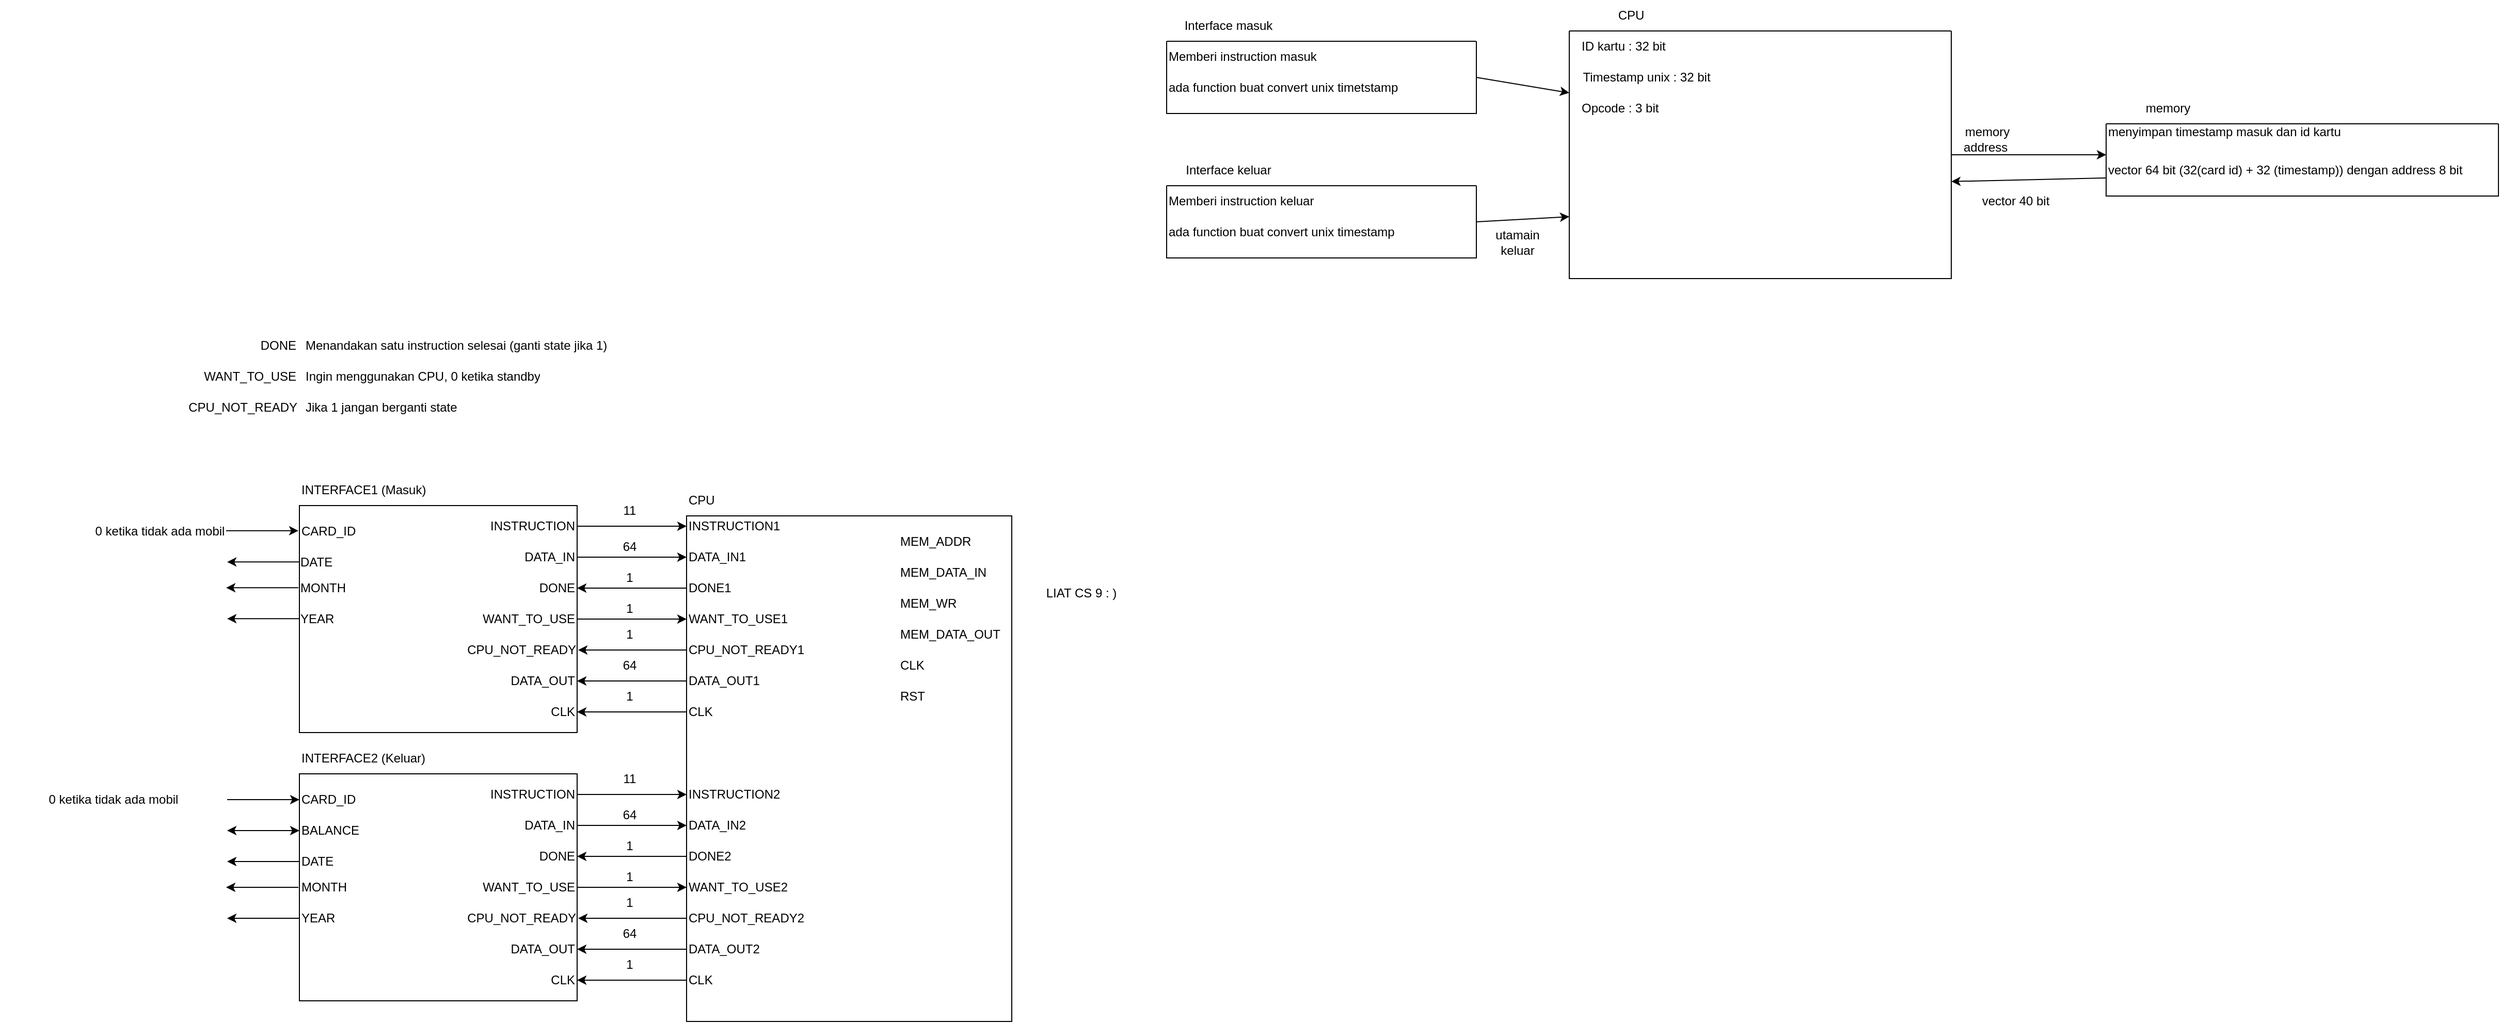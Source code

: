 <mxfile version="22.1.11" type="google">
  <diagram name="Page-1" id="1WDqgXkMvDE3ou7cJ84F">
    <mxGraphModel grid="1" page="1" gridSize="10" guides="1" tooltips="1" connect="1" arrows="1" fold="1" pageScale="1" pageWidth="850" pageHeight="1100" math="0" shadow="0">
      <root>
        <mxCell id="0" />
        <mxCell id="1" parent="0" />
        <mxCell id="geZDU8rb3LCOGiETENGQ-1" value="ID kartu : 32 bit" style="text;html=1;strokeColor=none;fillColor=none;align=left;verticalAlign=middle;whiteSpace=wrap;rounded=0;" vertex="1" parent="1">
          <mxGeometry x="860" y="30" width="100" height="30" as="geometry" />
        </mxCell>
        <mxCell id="geZDU8rb3LCOGiETENGQ-3" value="Timestamp unix : 32 bit" style="text;html=1;strokeColor=none;fillColor=none;align=center;verticalAlign=middle;whiteSpace=wrap;rounded=0;" vertex="1" parent="1">
          <mxGeometry x="860" y="60" width="130" height="30" as="geometry" />
        </mxCell>
        <mxCell id="geZDU8rb3LCOGiETENGQ-4" value="Opcode : 3 bit" style="text;html=1;strokeColor=none;fillColor=none;align=left;verticalAlign=middle;whiteSpace=wrap;rounded=0;" vertex="1" parent="1">
          <mxGeometry x="860" y="90" width="130" height="30" as="geometry" />
        </mxCell>
        <mxCell id="geZDU8rb3LCOGiETENGQ-9" value="" style="swimlane;startSize=0;" vertex="1" parent="1">
          <mxGeometry x="850" y="30" width="370" height="240" as="geometry" />
        </mxCell>
        <mxCell id="geZDU8rb3LCOGiETENGQ-11" value="CPU" style="text;html=1;strokeColor=none;fillColor=none;align=center;verticalAlign=middle;whiteSpace=wrap;rounded=0;" vertex="1" parent="1">
          <mxGeometry x="850" width="120" height="30" as="geometry" />
        </mxCell>
        <mxCell id="geZDU8rb3LCOGiETENGQ-16" value="" style="swimlane;startSize=0;" vertex="1" parent="1">
          <mxGeometry x="1370" y="120" width="380" height="70" as="geometry" />
        </mxCell>
        <mxCell id="geZDU8rb3LCOGiETENGQ-18" value="menyimpan timestamp masuk dan id kartu&lt;br&gt;&amp;nbsp;" style="text;html=1;strokeColor=none;fillColor=none;align=left;verticalAlign=middle;whiteSpace=wrap;rounded=0;" vertex="1" parent="geZDU8rb3LCOGiETENGQ-16">
          <mxGeometry width="275" height="30" as="geometry" />
        </mxCell>
        <mxCell id="geZDU8rb3LCOGiETENGQ-19" value="vector 64 bit (32(card id) + 32 (timestamp)) dengan address 8 bit" style="text;html=1;strokeColor=none;fillColor=none;align=left;verticalAlign=middle;whiteSpace=wrap;rounded=0;" vertex="1" parent="geZDU8rb3LCOGiETENGQ-16">
          <mxGeometry y="30" width="360" height="30" as="geometry" />
        </mxCell>
        <mxCell id="geZDU8rb3LCOGiETENGQ-17" value="memory" style="text;html=1;strokeColor=none;fillColor=none;align=center;verticalAlign=middle;whiteSpace=wrap;rounded=0;" vertex="1" parent="1">
          <mxGeometry x="1370" y="90" width="120" height="30" as="geometry" />
        </mxCell>
        <mxCell id="geZDU8rb3LCOGiETENGQ-20" value="" style="swimlane;startSize=0;" vertex="1" parent="1">
          <mxGeometry x="460" y="40" width="300" height="70" as="geometry" />
        </mxCell>
        <mxCell id="geZDU8rb3LCOGiETENGQ-21" value="Memberi instruction masuk" style="text;html=1;strokeColor=none;fillColor=none;align=left;verticalAlign=middle;whiteSpace=wrap;rounded=0;" vertex="1" parent="geZDU8rb3LCOGiETENGQ-20">
          <mxGeometry width="275" height="30" as="geometry" />
        </mxCell>
        <mxCell id="geZDU8rb3LCOGiETENGQ-22" value="ada function buat convert unix timetstamp" style="text;html=1;strokeColor=none;fillColor=none;align=left;verticalAlign=middle;whiteSpace=wrap;rounded=0;" vertex="1" parent="geZDU8rb3LCOGiETENGQ-20">
          <mxGeometry y="30" width="260" height="30" as="geometry" />
        </mxCell>
        <mxCell id="geZDU8rb3LCOGiETENGQ-23" value="Interface masuk" style="text;html=1;strokeColor=none;fillColor=none;align=center;verticalAlign=middle;whiteSpace=wrap;rounded=0;" vertex="1" parent="1">
          <mxGeometry x="460" y="10" width="120" height="30" as="geometry" />
        </mxCell>
        <mxCell id="geZDU8rb3LCOGiETENGQ-24" value="" style="swimlane;startSize=0;" vertex="1" parent="1">
          <mxGeometry x="460" y="180" width="300" height="70" as="geometry" />
        </mxCell>
        <mxCell id="geZDU8rb3LCOGiETENGQ-25" value="Memberi instruction keluar" style="text;html=1;strokeColor=none;fillColor=none;align=left;verticalAlign=middle;whiteSpace=wrap;rounded=0;" vertex="1" parent="geZDU8rb3LCOGiETENGQ-24">
          <mxGeometry width="275" height="30" as="geometry" />
        </mxCell>
        <mxCell id="geZDU8rb3LCOGiETENGQ-26" value="ada function buat convert unix timestamp" style="text;html=1;strokeColor=none;fillColor=none;align=left;verticalAlign=middle;whiteSpace=wrap;rounded=0;" vertex="1" parent="geZDU8rb3LCOGiETENGQ-24">
          <mxGeometry y="30" width="260" height="30" as="geometry" />
        </mxCell>
        <mxCell id="geZDU8rb3LCOGiETENGQ-27" value="Interface keluar" style="text;html=1;strokeColor=none;fillColor=none;align=center;verticalAlign=middle;whiteSpace=wrap;rounded=0;" vertex="1" parent="1">
          <mxGeometry x="460" y="150" width="120" height="30" as="geometry" />
        </mxCell>
        <mxCell id="wEV3beaxD2OYFlqm1hYh-1" value="" style="endArrow=classic;html=1;rounded=0;exitX=1;exitY=0.5;exitDx=0;exitDy=0;entryX=0;entryY=0.75;entryDx=0;entryDy=0;" edge="1" parent="1" source="geZDU8rb3LCOGiETENGQ-24" target="geZDU8rb3LCOGiETENGQ-9">
          <mxGeometry width="50" height="50" relative="1" as="geometry">
            <mxPoint x="920" y="300" as="sourcePoint" />
            <mxPoint x="970" y="250" as="targetPoint" />
          </mxGeometry>
        </mxCell>
        <mxCell id="wEV3beaxD2OYFlqm1hYh-2" value="" style="endArrow=classic;html=1;rounded=0;exitX=1;exitY=0.5;exitDx=0;exitDy=0;entryX=0;entryY=0.25;entryDx=0;entryDy=0;" edge="1" parent="1" source="geZDU8rb3LCOGiETENGQ-20" target="geZDU8rb3LCOGiETENGQ-9">
          <mxGeometry width="50" height="50" relative="1" as="geometry">
            <mxPoint x="920" y="280" as="sourcePoint" />
            <mxPoint x="970" y="230" as="targetPoint" />
          </mxGeometry>
        </mxCell>
        <mxCell id="wEV3beaxD2OYFlqm1hYh-3" value="utamain keluar" style="text;html=1;strokeColor=none;fillColor=none;align=center;verticalAlign=middle;whiteSpace=wrap;rounded=0;" vertex="1" parent="1">
          <mxGeometry x="770" y="220" width="60" height="30" as="geometry" />
        </mxCell>
        <mxCell id="wEV3beaxD2OYFlqm1hYh-4" value="" style="endArrow=classic;html=1;rounded=0;exitX=1;exitY=0.5;exitDx=0;exitDy=0;entryX=0;entryY=0;entryDx=0;entryDy=0;" edge="1" parent="1" source="geZDU8rb3LCOGiETENGQ-9" target="geZDU8rb3LCOGiETENGQ-19">
          <mxGeometry width="50" height="50" relative="1" as="geometry">
            <mxPoint x="1180" y="250" as="sourcePoint" />
            <mxPoint x="1230" y="200" as="targetPoint" />
          </mxGeometry>
        </mxCell>
        <mxCell id="wEV3beaxD2OYFlqm1hYh-5" value="memory address&amp;nbsp;" style="text;html=1;strokeColor=none;fillColor=none;align=center;verticalAlign=middle;whiteSpace=wrap;rounded=0;" vertex="1" parent="1">
          <mxGeometry x="1225" y="120" width="60" height="30" as="geometry" />
        </mxCell>
        <mxCell id="wEV3beaxD2OYFlqm1hYh-6" value="" style="endArrow=classic;html=1;rounded=0;exitX=0;exitY=0.75;exitDx=0;exitDy=0;" edge="1" parent="1" source="geZDU8rb3LCOGiETENGQ-19">
          <mxGeometry width="50" height="50" relative="1" as="geometry">
            <mxPoint x="1180" y="250" as="sourcePoint" />
            <mxPoint x="1220" y="175.909" as="targetPoint" />
          </mxGeometry>
        </mxCell>
        <mxCell id="wEV3beaxD2OYFlqm1hYh-7" value="vector 40 bit" style="text;html=1;strokeColor=none;fillColor=none;align=center;verticalAlign=middle;whiteSpace=wrap;rounded=0;" vertex="1" parent="1">
          <mxGeometry x="1235" y="180" width="95" height="30" as="geometry" />
        </mxCell>
        <mxCell id="wEV3beaxD2OYFlqm1hYh-10" value="" style="rounded=0;whiteSpace=wrap;html=1;fillColor=none;" vertex="1" parent="1">
          <mxGeometry x="-5" y="500" width="315" height="490" as="geometry" />
        </mxCell>
        <mxCell id="wEV3beaxD2OYFlqm1hYh-12" value="MEM_ADDR" style="text;html=1;strokeColor=none;fillColor=none;align=left;verticalAlign=middle;whiteSpace=wrap;rounded=0;" vertex="1" parent="1">
          <mxGeometry x="200" y="510" width="80" height="30" as="geometry" />
        </mxCell>
        <mxCell id="wEV3beaxD2OYFlqm1hYh-13" value="MEM_DATA_IN" style="text;html=1;strokeColor=none;fillColor=none;align=left;verticalAlign=middle;whiteSpace=wrap;rounded=0;" vertex="1" parent="1">
          <mxGeometry x="200" y="540" width="85" height="30" as="geometry" />
        </mxCell>
        <mxCell id="wEV3beaxD2OYFlqm1hYh-14" value="MEM_WR" style="text;html=1;strokeColor=none;fillColor=none;align=left;verticalAlign=middle;whiteSpace=wrap;rounded=0;" vertex="1" parent="1">
          <mxGeometry x="200" y="570" width="85" height="30" as="geometry" />
        </mxCell>
        <mxCell id="wEV3beaxD2OYFlqm1hYh-15" value="MEM_DATA_OUT" style="text;html=1;strokeColor=none;fillColor=none;align=left;verticalAlign=middle;whiteSpace=wrap;rounded=0;" vertex="1" parent="1">
          <mxGeometry x="200" y="600" width="100" height="30" as="geometry" />
        </mxCell>
        <mxCell id="wEV3beaxD2OYFlqm1hYh-25" value="INSTRUCTION2" style="text;html=1;strokeColor=none;fillColor=none;align=left;verticalAlign=middle;whiteSpace=wrap;rounded=0;" vertex="1" parent="1">
          <mxGeometry x="-5" y="755" width="100" height="30" as="geometry" />
        </mxCell>
        <mxCell id="wEV3beaxD2OYFlqm1hYh-26" value="DATA_IN2" style="text;html=1;strokeColor=none;fillColor=none;align=left;verticalAlign=middle;whiteSpace=wrap;rounded=0;" vertex="1" parent="1">
          <mxGeometry x="-5" y="785" width="100" height="30" as="geometry" />
        </mxCell>
        <mxCell id="wEV3beaxD2OYFlqm1hYh-27" value="DONE2" style="text;html=1;strokeColor=none;fillColor=none;align=left;verticalAlign=middle;whiteSpace=wrap;rounded=0;" vertex="1" parent="1">
          <mxGeometry x="-5" y="815" width="100" height="30" as="geometry" />
        </mxCell>
        <mxCell id="wEV3beaxD2OYFlqm1hYh-28" value="WANT_TO_USE2" style="text;html=1;strokeColor=none;fillColor=none;align=left;verticalAlign=middle;whiteSpace=wrap;rounded=0;" vertex="1" parent="1">
          <mxGeometry x="-5" y="845" width="100" height="30" as="geometry" />
        </mxCell>
        <mxCell id="38ZZA4TW1SGq83iiYouS-23" style="edgeStyle=orthogonalEdgeStyle;rounded=0;orthogonalLoop=1;jettySize=auto;html=1;exitX=0;exitY=0.5;exitDx=0;exitDy=0;" edge="1" parent="1" source="wEV3beaxD2OYFlqm1hYh-29" target="wEV3beaxD2OYFlqm1hYh-96">
          <mxGeometry relative="1" as="geometry" />
        </mxCell>
        <mxCell id="wEV3beaxD2OYFlqm1hYh-29" value="CPU_NOT_READY2" style="text;html=1;strokeColor=none;fillColor=none;align=left;verticalAlign=middle;whiteSpace=wrap;rounded=0;" vertex="1" parent="1">
          <mxGeometry x="-5" y="875" width="110" height="30" as="geometry" />
        </mxCell>
        <mxCell id="wEV3beaxD2OYFlqm1hYh-32" value="CPU" style="text;html=1;strokeColor=none;fillColor=none;align=left;verticalAlign=middle;whiteSpace=wrap;rounded=0;" vertex="1" parent="1">
          <mxGeometry x="-5" y="470" width="100" height="30" as="geometry" />
        </mxCell>
        <mxCell id="wEV3beaxD2OYFlqm1hYh-55" value="Menandakan satu instruction selesai (ganti state jika 1)" style="text;strokeColor=none;fillColor=none;align=left;verticalAlign=middle;spacingLeft=4;spacingRight=4;overflow=hidden;points=[[0,0.5],[1,0.5]];portConstraint=eastwest;rotatable=0;whiteSpace=wrap;html=1;" vertex="1" parent="1">
          <mxGeometry x="-380" y="320" width="340" height="30" as="geometry" />
        </mxCell>
        <mxCell id="wEV3beaxD2OYFlqm1hYh-56" value="Ingin menggunakan CPU, 0 ketika standby" style="text;strokeColor=none;fillColor=none;align=left;verticalAlign=middle;spacingLeft=4;spacingRight=4;overflow=hidden;points=[[0,0.5],[1,0.5]];portConstraint=eastwest;rotatable=0;whiteSpace=wrap;html=1;" vertex="1" parent="1">
          <mxGeometry x="-380" y="350" width="320" height="30" as="geometry" />
        </mxCell>
        <mxCell id="wEV3beaxD2OYFlqm1hYh-57" value="Jika 1 jangan berganti state" style="text;strokeColor=none;fillColor=none;align=left;verticalAlign=middle;spacingLeft=4;spacingRight=4;overflow=hidden;points=[[0,0.5],[1,0.5]];portConstraint=eastwest;rotatable=0;whiteSpace=wrap;html=1;" vertex="1" parent="1">
          <mxGeometry x="-380" y="380" width="320" height="30" as="geometry" />
        </mxCell>
        <mxCell id="wEV3beaxD2OYFlqm1hYh-91" value="" style="rounded=0;whiteSpace=wrap;html=1;fillColor=none;" vertex="1" parent="1">
          <mxGeometry x="-380" y="750" width="269" height="220" as="geometry" />
        </mxCell>
        <mxCell id="wEV3beaxD2OYFlqm1hYh-92" value="INSTRUCTION" style="text;html=1;strokeColor=none;fillColor=none;align=right;verticalAlign=middle;whiteSpace=wrap;rounded=0;" vertex="1" parent="1">
          <mxGeometry x="-211" y="755" width="100" height="30" as="geometry" />
        </mxCell>
        <mxCell id="wEV3beaxD2OYFlqm1hYh-93" value="DATA_IN" style="text;html=1;strokeColor=none;fillColor=none;align=right;verticalAlign=middle;whiteSpace=wrap;rounded=0;" vertex="1" parent="1">
          <mxGeometry x="-211" y="785" width="100" height="30" as="geometry" />
        </mxCell>
        <mxCell id="wEV3beaxD2OYFlqm1hYh-94" value="DONE" style="text;html=1;strokeColor=none;fillColor=none;align=right;verticalAlign=middle;whiteSpace=wrap;rounded=0;" vertex="1" parent="1">
          <mxGeometry x="-211" y="815" width="100" height="30" as="geometry" />
        </mxCell>
        <mxCell id="wEV3beaxD2OYFlqm1hYh-95" value="WANT_TO_USE" style="text;html=1;strokeColor=none;fillColor=none;align=right;verticalAlign=middle;whiteSpace=wrap;rounded=0;" vertex="1" parent="1">
          <mxGeometry x="-211" y="845" width="100" height="30" as="geometry" />
        </mxCell>
        <mxCell id="wEV3beaxD2OYFlqm1hYh-96" value="CPU_NOT_READY" style="text;html=1;strokeColor=none;fillColor=none;align=right;verticalAlign=middle;whiteSpace=wrap;rounded=0;" vertex="1" parent="1">
          <mxGeometry x="-220" y="875" width="110" height="30" as="geometry" />
        </mxCell>
        <mxCell id="wEV3beaxD2OYFlqm1hYh-97" value="INTERFACE2 (Keluar)" style="text;html=1;strokeColor=none;fillColor=none;align=left;verticalAlign=middle;whiteSpace=wrap;rounded=0;" vertex="1" parent="1">
          <mxGeometry x="-380" y="720" width="130" height="30" as="geometry" />
        </mxCell>
        <mxCell id="wEV3beaxD2OYFlqm1hYh-106" value="DATA_OUT" style="text;html=1;strokeColor=none;fillColor=none;align=right;verticalAlign=middle;whiteSpace=wrap;rounded=0;" vertex="1" parent="1">
          <mxGeometry x="-221" y="905" width="110" height="30" as="geometry" />
        </mxCell>
        <mxCell id="wEV3beaxD2OYFlqm1hYh-108" value="11" style="text;html=1;strokeColor=none;fillColor=none;align=center;verticalAlign=middle;whiteSpace=wrap;rounded=0;" vertex="1" parent="1">
          <mxGeometry x="-90" y="740" width="60" height="30" as="geometry" />
        </mxCell>
        <mxCell id="wEV3beaxD2OYFlqm1hYh-109" value="64" style="text;html=1;strokeColor=none;fillColor=none;align=center;verticalAlign=middle;whiteSpace=wrap;rounded=0;" vertex="1" parent="1">
          <mxGeometry x="-90" y="775" width="60" height="30" as="geometry" />
        </mxCell>
        <mxCell id="wEV3beaxD2OYFlqm1hYh-110" value="1" style="text;html=1;strokeColor=none;fillColor=none;align=center;verticalAlign=middle;whiteSpace=wrap;rounded=0;" vertex="1" parent="1">
          <mxGeometry x="-90" y="805" width="60" height="30" as="geometry" />
        </mxCell>
        <mxCell id="wEV3beaxD2OYFlqm1hYh-111" value="1" style="text;html=1;strokeColor=none;fillColor=none;align=center;verticalAlign=middle;whiteSpace=wrap;rounded=0;" vertex="1" parent="1">
          <mxGeometry x="-90" y="835" width="60" height="30" as="geometry" />
        </mxCell>
        <mxCell id="wEV3beaxD2OYFlqm1hYh-112" value="1" style="text;html=1;strokeColor=none;fillColor=none;align=center;verticalAlign=middle;whiteSpace=wrap;rounded=0;" vertex="1" parent="1">
          <mxGeometry x="-90" y="860" width="60" height="30" as="geometry" />
        </mxCell>
        <mxCell id="wEV3beaxD2OYFlqm1hYh-113" value="64" style="text;html=1;strokeColor=none;fillColor=none;align=center;verticalAlign=middle;whiteSpace=wrap;rounded=0;" vertex="1" parent="1">
          <mxGeometry x="-90" y="890" width="60" height="30" as="geometry" />
        </mxCell>
        <mxCell id="wEV3beaxD2OYFlqm1hYh-115" value="DATA_OUT2" style="text;html=1;strokeColor=none;fillColor=none;align=left;verticalAlign=middle;whiteSpace=wrap;rounded=0;" vertex="1" parent="1">
          <mxGeometry x="-5" y="905" width="110" height="30" as="geometry" />
        </mxCell>
        <mxCell id="wEV3beaxD2OYFlqm1hYh-116" value="LIAT CS 9 : )" style="text;html=1;strokeColor=none;fillColor=none;align=center;verticalAlign=middle;whiteSpace=wrap;rounded=0;" vertex="1" parent="1">
          <mxGeometry x="330" y="560" width="95" height="30" as="geometry" />
        </mxCell>
        <mxCell id="38ZZA4TW1SGq83iiYouS-1" value="CLK" style="text;html=1;strokeColor=none;fillColor=none;align=left;verticalAlign=middle;whiteSpace=wrap;rounded=0;" vertex="1" parent="1">
          <mxGeometry x="-5" y="935" width="110" height="30" as="geometry" />
        </mxCell>
        <mxCell id="38ZZA4TW1SGq83iiYouS-11" value="CLK" style="text;html=1;strokeColor=none;fillColor=none;align=right;verticalAlign=middle;whiteSpace=wrap;rounded=0;" vertex="1" parent="1">
          <mxGeometry x="-221" y="935" width="110" height="30" as="geometry" />
        </mxCell>
        <mxCell id="38ZZA4TW1SGq83iiYouS-12" value="CARD_ID" style="text;html=1;strokeColor=none;fillColor=none;align=left;verticalAlign=middle;whiteSpace=wrap;rounded=0;" vertex="1" parent="1">
          <mxGeometry x="-380" y="760" width="100" height="30" as="geometry" />
        </mxCell>
        <mxCell id="38ZZA4TW1SGq83iiYouS-13" value="BALANCE" style="text;html=1;strokeColor=none;fillColor=none;align=left;verticalAlign=middle;whiteSpace=wrap;rounded=0;" vertex="1" parent="1">
          <mxGeometry x="-380" y="790" width="100" height="30" as="geometry" />
        </mxCell>
        <mxCell id="38ZZA4TW1SGq83iiYouS-14" value="DATE" style="text;html=1;strokeColor=none;fillColor=none;align=left;verticalAlign=middle;whiteSpace=wrap;rounded=0;" vertex="1" parent="1">
          <mxGeometry x="-380" y="820" width="100" height="30" as="geometry" />
        </mxCell>
        <mxCell id="38ZZA4TW1SGq83iiYouS-15" value="MONTH" style="text;html=1;strokeColor=none;fillColor=none;align=left;verticalAlign=middle;whiteSpace=wrap;rounded=0;" vertex="1" parent="1">
          <mxGeometry x="-380" y="845" width="100" height="30" as="geometry" />
        </mxCell>
        <mxCell id="38ZZA4TW1SGq83iiYouS-16" value="YEAR" style="text;html=1;strokeColor=none;fillColor=none;align=left;verticalAlign=middle;whiteSpace=wrap;rounded=0;" vertex="1" parent="1">
          <mxGeometry x="-380" y="875" width="100" height="30" as="geometry" />
        </mxCell>
        <mxCell id="38ZZA4TW1SGq83iiYouS-17" value="" style="endArrow=classic;html=1;rounded=0;exitX=1;exitY=0.5;exitDx=0;exitDy=0;entryX=0;entryY=0.5;entryDx=0;entryDy=0;" edge="1" parent="1" source="wEV3beaxD2OYFlqm1hYh-92" target="wEV3beaxD2OYFlqm1hYh-25">
          <mxGeometry width="50" height="50" relative="1" as="geometry">
            <mxPoint x="-310" y="860" as="sourcePoint" />
            <mxPoint x="-260" y="810" as="targetPoint" />
          </mxGeometry>
        </mxCell>
        <mxCell id="38ZZA4TW1SGq83iiYouS-18" value="" style="endArrow=classic;html=1;rounded=0;exitX=1;exitY=0.5;exitDx=0;exitDy=0;" edge="1" parent="1" source="wEV3beaxD2OYFlqm1hYh-93" target="wEV3beaxD2OYFlqm1hYh-26">
          <mxGeometry width="50" height="50" relative="1" as="geometry">
            <mxPoint x="-80" y="800" as="sourcePoint" />
            <mxPoint x="-30" y="750" as="targetPoint" />
          </mxGeometry>
        </mxCell>
        <mxCell id="38ZZA4TW1SGq83iiYouS-20" value="" style="endArrow=classic;html=1;rounded=0;exitX=1;exitY=0.5;exitDx=0;exitDy=0;" edge="1" parent="1" source="wEV3beaxD2OYFlqm1hYh-95" target="wEV3beaxD2OYFlqm1hYh-28">
          <mxGeometry width="50" height="50" relative="1" as="geometry">
            <mxPoint x="-100" y="870" as="sourcePoint" />
            <mxPoint x="-50" y="820" as="targetPoint" />
          </mxGeometry>
        </mxCell>
        <mxCell id="38ZZA4TW1SGq83iiYouS-24" value="" style="endArrow=classic;html=1;rounded=0;exitX=0;exitY=0.5;exitDx=0;exitDy=0;entryX=1;entryY=0.5;entryDx=0;entryDy=0;" edge="1" parent="1" source="wEV3beaxD2OYFlqm1hYh-27" target="wEV3beaxD2OYFlqm1hYh-94">
          <mxGeometry width="50" height="50" relative="1" as="geometry">
            <mxPoint x="-40" y="900" as="sourcePoint" />
            <mxPoint x="10" y="850" as="targetPoint" />
          </mxGeometry>
        </mxCell>
        <mxCell id="38ZZA4TW1SGq83iiYouS-25" value="" style="endArrow=classic;html=1;rounded=0;exitX=0;exitY=0.5;exitDx=0;exitDy=0;entryX=1;entryY=0.5;entryDx=0;entryDy=0;" edge="1" parent="1" source="wEV3beaxD2OYFlqm1hYh-115" target="wEV3beaxD2OYFlqm1hYh-106">
          <mxGeometry width="50" height="50" relative="1" as="geometry">
            <mxPoint x="-30" y="940" as="sourcePoint" />
            <mxPoint x="20" y="890" as="targetPoint" />
          </mxGeometry>
        </mxCell>
        <mxCell id="38ZZA4TW1SGq83iiYouS-26" value="" style="endArrow=classic;html=1;rounded=0;exitX=0;exitY=0.5;exitDx=0;exitDy=0;entryX=1;entryY=0.5;entryDx=0;entryDy=0;" edge="1" parent="1" source="38ZZA4TW1SGq83iiYouS-1" target="38ZZA4TW1SGq83iiYouS-11">
          <mxGeometry width="50" height="50" relative="1" as="geometry">
            <mxPoint x="-30" y="930" as="sourcePoint" />
            <mxPoint x="20" y="880" as="targetPoint" />
          </mxGeometry>
        </mxCell>
        <mxCell id="38ZZA4TW1SGq83iiYouS-27" value="1" style="text;html=1;strokeColor=none;fillColor=none;align=center;verticalAlign=middle;whiteSpace=wrap;rounded=0;" vertex="1" parent="1">
          <mxGeometry x="-90" y="920" width="60" height="30" as="geometry" />
        </mxCell>
        <mxCell id="38ZZA4TW1SGq83iiYouS-28" value="INSTRUCTION1" style="text;html=1;strokeColor=none;fillColor=none;align=left;verticalAlign=middle;whiteSpace=wrap;rounded=0;" vertex="1" parent="1">
          <mxGeometry x="-5" y="495" width="100" height="30" as="geometry" />
        </mxCell>
        <mxCell id="38ZZA4TW1SGq83iiYouS-29" value="DATA_IN1" style="text;html=1;strokeColor=none;fillColor=none;align=left;verticalAlign=middle;whiteSpace=wrap;rounded=0;" vertex="1" parent="1">
          <mxGeometry x="-5" y="525" width="100" height="30" as="geometry" />
        </mxCell>
        <mxCell id="38ZZA4TW1SGq83iiYouS-30" value="DONE1" style="text;html=1;strokeColor=none;fillColor=none;align=left;verticalAlign=middle;whiteSpace=wrap;rounded=0;" vertex="1" parent="1">
          <mxGeometry x="-5" y="555" width="100" height="30" as="geometry" />
        </mxCell>
        <mxCell id="38ZZA4TW1SGq83iiYouS-31" value="WANT_TO_USE1" style="text;html=1;strokeColor=none;fillColor=none;align=left;verticalAlign=middle;whiteSpace=wrap;rounded=0;" vertex="1" parent="1">
          <mxGeometry x="-5" y="585" width="100" height="30" as="geometry" />
        </mxCell>
        <mxCell id="38ZZA4TW1SGq83iiYouS-32" style="edgeStyle=orthogonalEdgeStyle;rounded=0;orthogonalLoop=1;jettySize=auto;html=1;exitX=0;exitY=0.5;exitDx=0;exitDy=0;" edge="1" parent="1" source="38ZZA4TW1SGq83iiYouS-33" target="38ZZA4TW1SGq83iiYouS-39">
          <mxGeometry relative="1" as="geometry" />
        </mxCell>
        <mxCell id="38ZZA4TW1SGq83iiYouS-33" value="CPU_NOT_READY1" style="text;html=1;strokeColor=none;fillColor=none;align=left;verticalAlign=middle;whiteSpace=wrap;rounded=0;" vertex="1" parent="1">
          <mxGeometry x="-5" y="615" width="110" height="30" as="geometry" />
        </mxCell>
        <mxCell id="38ZZA4TW1SGq83iiYouS-34" value="" style="rounded=0;whiteSpace=wrap;html=1;fillColor=none;" vertex="1" parent="1">
          <mxGeometry x="-380" y="490" width="269" height="220" as="geometry" />
        </mxCell>
        <mxCell id="38ZZA4TW1SGq83iiYouS-35" value="INSTRUCTION" style="text;html=1;strokeColor=none;fillColor=none;align=right;verticalAlign=middle;whiteSpace=wrap;rounded=0;" vertex="1" parent="1">
          <mxGeometry x="-211" y="495" width="100" height="30" as="geometry" />
        </mxCell>
        <mxCell id="38ZZA4TW1SGq83iiYouS-36" value="DATA_IN" style="text;html=1;strokeColor=none;fillColor=none;align=right;verticalAlign=middle;whiteSpace=wrap;rounded=0;" vertex="1" parent="1">
          <mxGeometry x="-211" y="525" width="100" height="30" as="geometry" />
        </mxCell>
        <mxCell id="38ZZA4TW1SGq83iiYouS-37" value="DONE" style="text;html=1;strokeColor=none;fillColor=none;align=right;verticalAlign=middle;whiteSpace=wrap;rounded=0;" vertex="1" parent="1">
          <mxGeometry x="-211" y="555" width="100" height="30" as="geometry" />
        </mxCell>
        <mxCell id="38ZZA4TW1SGq83iiYouS-38" value="WANT_TO_USE" style="text;html=1;strokeColor=none;fillColor=none;align=right;verticalAlign=middle;whiteSpace=wrap;rounded=0;" vertex="1" parent="1">
          <mxGeometry x="-211" y="585" width="100" height="30" as="geometry" />
        </mxCell>
        <mxCell id="38ZZA4TW1SGq83iiYouS-39" value="CPU_NOT_READY" style="text;html=1;strokeColor=none;fillColor=none;align=right;verticalAlign=middle;whiteSpace=wrap;rounded=0;" vertex="1" parent="1">
          <mxGeometry x="-220" y="615" width="110" height="30" as="geometry" />
        </mxCell>
        <mxCell id="38ZZA4TW1SGq83iiYouS-40" value="INTERFACE1 (Masuk)" style="text;html=1;strokeColor=none;fillColor=none;align=left;verticalAlign=middle;whiteSpace=wrap;rounded=0;" vertex="1" parent="1">
          <mxGeometry x="-380" y="460" width="130" height="30" as="geometry" />
        </mxCell>
        <mxCell id="38ZZA4TW1SGq83iiYouS-41" value="DATA_OUT" style="text;html=1;strokeColor=none;fillColor=none;align=right;verticalAlign=middle;whiteSpace=wrap;rounded=0;" vertex="1" parent="1">
          <mxGeometry x="-221" y="645" width="110" height="30" as="geometry" />
        </mxCell>
        <mxCell id="38ZZA4TW1SGq83iiYouS-42" value="11" style="text;html=1;strokeColor=none;fillColor=none;align=center;verticalAlign=middle;whiteSpace=wrap;rounded=0;" vertex="1" parent="1">
          <mxGeometry x="-90" y="480" width="60" height="30" as="geometry" />
        </mxCell>
        <mxCell id="38ZZA4TW1SGq83iiYouS-43" value="64" style="text;html=1;strokeColor=none;fillColor=none;align=center;verticalAlign=middle;whiteSpace=wrap;rounded=0;" vertex="1" parent="1">
          <mxGeometry x="-90" y="515" width="60" height="30" as="geometry" />
        </mxCell>
        <mxCell id="38ZZA4TW1SGq83iiYouS-44" value="1" style="text;html=1;strokeColor=none;fillColor=none;align=center;verticalAlign=middle;whiteSpace=wrap;rounded=0;" vertex="1" parent="1">
          <mxGeometry x="-90" y="545" width="60" height="30" as="geometry" />
        </mxCell>
        <mxCell id="38ZZA4TW1SGq83iiYouS-45" value="1" style="text;html=1;strokeColor=none;fillColor=none;align=center;verticalAlign=middle;whiteSpace=wrap;rounded=0;" vertex="1" parent="1">
          <mxGeometry x="-90" y="575" width="60" height="30" as="geometry" />
        </mxCell>
        <mxCell id="38ZZA4TW1SGq83iiYouS-46" value="1" style="text;html=1;strokeColor=none;fillColor=none;align=center;verticalAlign=middle;whiteSpace=wrap;rounded=0;" vertex="1" parent="1">
          <mxGeometry x="-90" y="600" width="60" height="30" as="geometry" />
        </mxCell>
        <mxCell id="38ZZA4TW1SGq83iiYouS-47" value="64" style="text;html=1;strokeColor=none;fillColor=none;align=center;verticalAlign=middle;whiteSpace=wrap;rounded=0;" vertex="1" parent="1">
          <mxGeometry x="-90" y="630" width="60" height="30" as="geometry" />
        </mxCell>
        <mxCell id="38ZZA4TW1SGq83iiYouS-48" value="DATA_OUT1" style="text;html=1;strokeColor=none;fillColor=none;align=left;verticalAlign=middle;whiteSpace=wrap;rounded=0;" vertex="1" parent="1">
          <mxGeometry x="-5" y="645" width="110" height="30" as="geometry" />
        </mxCell>
        <mxCell id="38ZZA4TW1SGq83iiYouS-49" value="CLK" style="text;html=1;strokeColor=none;fillColor=none;align=left;verticalAlign=middle;whiteSpace=wrap;rounded=0;" vertex="1" parent="1">
          <mxGeometry x="-5" y="675" width="110" height="30" as="geometry" />
        </mxCell>
        <mxCell id="38ZZA4TW1SGq83iiYouS-50" value="CLK" style="text;html=1;strokeColor=none;fillColor=none;align=right;verticalAlign=middle;whiteSpace=wrap;rounded=0;" vertex="1" parent="1">
          <mxGeometry x="-221" y="675" width="110" height="30" as="geometry" />
        </mxCell>
        <mxCell id="38ZZA4TW1SGq83iiYouS-51" value="CARD_ID" style="text;html=1;strokeColor=none;fillColor=none;align=left;verticalAlign=middle;whiteSpace=wrap;rounded=0;" vertex="1" parent="1">
          <mxGeometry x="-380" y="500" width="100" height="30" as="geometry" />
        </mxCell>
        <mxCell id="38ZZA4TW1SGq83iiYouS-53" value="DATE" style="text;html=1;strokeColor=none;fillColor=none;align=left;verticalAlign=middle;whiteSpace=wrap;rounded=0;" vertex="1" parent="1">
          <mxGeometry x="-381" y="530" width="100" height="30" as="geometry" />
        </mxCell>
        <mxCell id="38ZZA4TW1SGq83iiYouS-54" value="MONTH" style="text;html=1;strokeColor=none;fillColor=none;align=left;verticalAlign=middle;whiteSpace=wrap;rounded=0;" vertex="1" parent="1">
          <mxGeometry x="-381" y="555" width="100" height="30" as="geometry" />
        </mxCell>
        <mxCell id="38ZZA4TW1SGq83iiYouS-55" value="YEAR" style="text;html=1;strokeColor=none;fillColor=none;align=left;verticalAlign=middle;whiteSpace=wrap;rounded=0;" vertex="1" parent="1">
          <mxGeometry x="-381" y="585" width="100" height="30" as="geometry" />
        </mxCell>
        <mxCell id="38ZZA4TW1SGq83iiYouS-56" value="" style="endArrow=classic;html=1;rounded=0;exitX=1;exitY=0.5;exitDx=0;exitDy=0;entryX=0;entryY=0.5;entryDx=0;entryDy=0;" edge="1" parent="1" source="38ZZA4TW1SGq83iiYouS-35" target="38ZZA4TW1SGq83iiYouS-28">
          <mxGeometry width="50" height="50" relative="1" as="geometry">
            <mxPoint x="-310" y="600" as="sourcePoint" />
            <mxPoint x="-260" y="550" as="targetPoint" />
          </mxGeometry>
        </mxCell>
        <mxCell id="38ZZA4TW1SGq83iiYouS-57" value="" style="endArrow=classic;html=1;rounded=0;exitX=1;exitY=0.5;exitDx=0;exitDy=0;" edge="1" parent="1" source="38ZZA4TW1SGq83iiYouS-36" target="38ZZA4TW1SGq83iiYouS-29">
          <mxGeometry width="50" height="50" relative="1" as="geometry">
            <mxPoint x="-80" y="540" as="sourcePoint" />
            <mxPoint x="-30" y="490" as="targetPoint" />
          </mxGeometry>
        </mxCell>
        <mxCell id="38ZZA4TW1SGq83iiYouS-58" value="" style="endArrow=classic;html=1;rounded=0;exitX=1;exitY=0.5;exitDx=0;exitDy=0;" edge="1" parent="1" source="38ZZA4TW1SGq83iiYouS-38" target="38ZZA4TW1SGq83iiYouS-31">
          <mxGeometry width="50" height="50" relative="1" as="geometry">
            <mxPoint x="-100" y="610" as="sourcePoint" />
            <mxPoint x="-50" y="560" as="targetPoint" />
          </mxGeometry>
        </mxCell>
        <mxCell id="38ZZA4TW1SGq83iiYouS-59" value="" style="endArrow=classic;html=1;rounded=0;exitX=0;exitY=0.5;exitDx=0;exitDy=0;entryX=1;entryY=0.5;entryDx=0;entryDy=0;" edge="1" parent="1" source="38ZZA4TW1SGq83iiYouS-30" target="38ZZA4TW1SGq83iiYouS-37">
          <mxGeometry width="50" height="50" relative="1" as="geometry">
            <mxPoint x="-40" y="640" as="sourcePoint" />
            <mxPoint x="10" y="590" as="targetPoint" />
          </mxGeometry>
        </mxCell>
        <mxCell id="38ZZA4TW1SGq83iiYouS-60" value="" style="endArrow=classic;html=1;rounded=0;exitX=0;exitY=0.5;exitDx=0;exitDy=0;" edge="1" parent="1" source="38ZZA4TW1SGq83iiYouS-48">
          <mxGeometry width="50" height="50" relative="1" as="geometry">
            <mxPoint x="-30" y="680" as="sourcePoint" />
            <mxPoint x="-111" y="660" as="targetPoint" />
          </mxGeometry>
        </mxCell>
        <mxCell id="38ZZA4TW1SGq83iiYouS-61" value="" style="endArrow=classic;html=1;rounded=0;exitX=0;exitY=0.5;exitDx=0;exitDy=0;entryX=1;entryY=0.5;entryDx=0;entryDy=0;" edge="1" parent="1" source="38ZZA4TW1SGq83iiYouS-49" target="38ZZA4TW1SGq83iiYouS-50">
          <mxGeometry width="50" height="50" relative="1" as="geometry">
            <mxPoint x="-30" y="670" as="sourcePoint" />
            <mxPoint x="20" y="620" as="targetPoint" />
          </mxGeometry>
        </mxCell>
        <mxCell id="38ZZA4TW1SGq83iiYouS-62" value="1" style="text;html=1;strokeColor=none;fillColor=none;align=center;verticalAlign=middle;whiteSpace=wrap;rounded=0;" vertex="1" parent="1">
          <mxGeometry x="-90" y="660" width="60" height="30" as="geometry" />
        </mxCell>
        <mxCell id="38ZZA4TW1SGq83iiYouS-63" value="DONE" style="text;html=1;strokeColor=none;fillColor=none;align=right;verticalAlign=middle;whiteSpace=wrap;rounded=0;" vertex="1" parent="1">
          <mxGeometry x="-481" y="320" width="100" height="30" as="geometry" />
        </mxCell>
        <mxCell id="38ZZA4TW1SGq83iiYouS-64" value="WANT_TO_USE" style="text;html=1;strokeColor=none;fillColor=none;align=right;verticalAlign=middle;whiteSpace=wrap;rounded=0;" vertex="1" parent="1">
          <mxGeometry x="-481" y="350" width="100" height="30" as="geometry" />
        </mxCell>
        <mxCell id="38ZZA4TW1SGq83iiYouS-65" value="CPU_NOT_READY" style="text;html=1;strokeColor=none;fillColor=none;align=right;verticalAlign=middle;whiteSpace=wrap;rounded=0;" vertex="1" parent="1">
          <mxGeometry x="-490" y="380" width="110" height="30" as="geometry" />
        </mxCell>
        <mxCell id="38ZZA4TW1SGq83iiYouS-66" value="" style="endArrow=classic;startArrow=classic;html=1;rounded=0;exitX=0;exitY=0.5;exitDx=0;exitDy=0;" edge="1" parent="1" source="38ZZA4TW1SGq83iiYouS-13">
          <mxGeometry width="50" height="50" relative="1" as="geometry">
            <mxPoint x="-190" y="670" as="sourcePoint" />
            <mxPoint x="-450" y="805" as="targetPoint" />
          </mxGeometry>
        </mxCell>
        <mxCell id="38ZZA4TW1SGq83iiYouS-67" value="" style="endArrow=classic;html=1;rounded=0;entryX=0;entryY=0.5;entryDx=0;entryDy=0;" edge="1" parent="1" target="38ZZA4TW1SGq83iiYouS-12">
          <mxGeometry width="50" height="50" relative="1" as="geometry">
            <mxPoint x="-450" y="775" as="sourcePoint" />
            <mxPoint x="-300" y="710" as="targetPoint" />
          </mxGeometry>
        </mxCell>
        <mxCell id="38ZZA4TW1SGq83iiYouS-68" value="" style="endArrow=classic;html=1;rounded=0;exitX=0;exitY=0.5;exitDx=0;exitDy=0;" edge="1" parent="1" source="38ZZA4TW1SGq83iiYouS-14">
          <mxGeometry width="50" height="50" relative="1" as="geometry">
            <mxPoint x="-440" y="810" as="sourcePoint" />
            <mxPoint x="-450" y="835" as="targetPoint" />
          </mxGeometry>
        </mxCell>
        <mxCell id="38ZZA4TW1SGq83iiYouS-69" value="" style="endArrow=classic;html=1;rounded=0;exitX=0;exitY=0.5;exitDx=0;exitDy=0;" edge="1" parent="1">
          <mxGeometry width="50" height="50" relative="1" as="geometry">
            <mxPoint x="-381" y="860" as="sourcePoint" />
            <mxPoint x="-451" y="860" as="targetPoint" />
          </mxGeometry>
        </mxCell>
        <mxCell id="38ZZA4TW1SGq83iiYouS-70" value="" style="endArrow=classic;html=1;rounded=0;exitX=0;exitY=0.5;exitDx=0;exitDy=0;" edge="1" parent="1">
          <mxGeometry width="50" height="50" relative="1" as="geometry">
            <mxPoint x="-380" y="890" as="sourcePoint" />
            <mxPoint x="-450" y="890" as="targetPoint" />
          </mxGeometry>
        </mxCell>
        <mxCell id="38ZZA4TW1SGq83iiYouS-72" value="" style="endArrow=classic;html=1;rounded=0;entryX=0;entryY=0.5;entryDx=0;entryDy=0;" edge="1" parent="1">
          <mxGeometry width="50" height="50" relative="1" as="geometry">
            <mxPoint x="-451" y="514.39" as="sourcePoint" />
            <mxPoint x="-381" y="514.39" as="targetPoint" />
          </mxGeometry>
        </mxCell>
        <mxCell id="38ZZA4TW1SGq83iiYouS-73" value="" style="endArrow=classic;html=1;rounded=0;exitX=0;exitY=0.5;exitDx=0;exitDy=0;" edge="1" parent="1">
          <mxGeometry width="50" height="50" relative="1" as="geometry">
            <mxPoint x="-380" y="544.65" as="sourcePoint" />
            <mxPoint x="-450" y="544.65" as="targetPoint" />
          </mxGeometry>
        </mxCell>
        <mxCell id="38ZZA4TW1SGq83iiYouS-74" value="" style="endArrow=classic;html=1;rounded=0;exitX=0;exitY=0.5;exitDx=0;exitDy=0;" edge="1" parent="1">
          <mxGeometry width="50" height="50" relative="1" as="geometry">
            <mxPoint x="-381" y="569.65" as="sourcePoint" />
            <mxPoint x="-451" y="569.65" as="targetPoint" />
          </mxGeometry>
        </mxCell>
        <mxCell id="38ZZA4TW1SGq83iiYouS-75" value="" style="endArrow=classic;html=1;rounded=0;exitX=0;exitY=0.5;exitDx=0;exitDy=0;" edge="1" parent="1">
          <mxGeometry width="50" height="50" relative="1" as="geometry">
            <mxPoint x="-380" y="599.65" as="sourcePoint" />
            <mxPoint x="-450" y="599.65" as="targetPoint" />
          </mxGeometry>
        </mxCell>
        <mxCell id="38ZZA4TW1SGq83iiYouS-76" value="0 ketika tidak ada mobil" style="text;html=1;strokeColor=none;fillColor=none;align=center;verticalAlign=middle;whiteSpace=wrap;rounded=0;" vertex="1" parent="1">
          <mxGeometry x="-580" y="500" width="130" height="30" as="geometry" />
        </mxCell>
        <mxCell id="38ZZA4TW1SGq83iiYouS-78" value="0 ketika tidak ada mobil" style="text;html=1;strokeColor=none;fillColor=none;align=center;verticalAlign=middle;whiteSpace=wrap;rounded=0;" vertex="1" parent="1">
          <mxGeometry x="-670" y="760" width="220" height="30" as="geometry" />
        </mxCell>
        <mxCell id="38ZZA4TW1SGq83iiYouS-79" value="CLK" style="text;html=1;strokeColor=none;fillColor=none;align=left;verticalAlign=middle;whiteSpace=wrap;rounded=0;" vertex="1" parent="1">
          <mxGeometry x="200" y="630" width="100" height="30" as="geometry" />
        </mxCell>
        <mxCell id="38ZZA4TW1SGq83iiYouS-80" value="RST" style="text;html=1;strokeColor=none;fillColor=none;align=left;verticalAlign=middle;whiteSpace=wrap;rounded=0;" vertex="1" parent="1">
          <mxGeometry x="200" y="660" width="100" height="30" as="geometry" />
        </mxCell>
      </root>
    </mxGraphModel>
  </diagram>
</mxfile>
